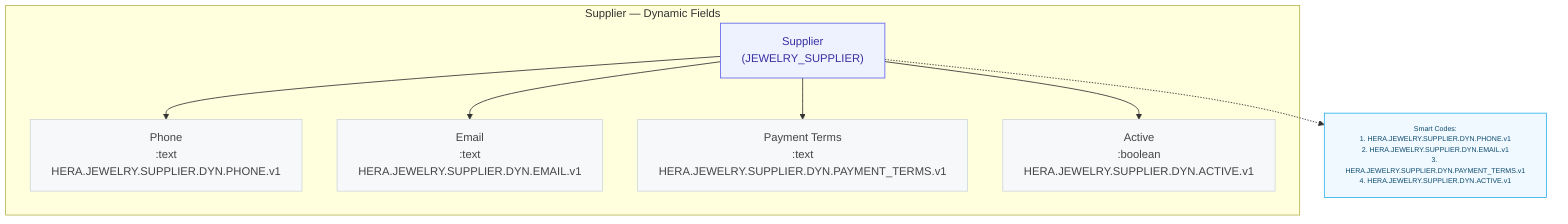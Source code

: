 %% Auto-generated by scripts/generate-mermaid-diagrams.ts
%% Preset: JEWELRY_SUPPLIER
graph TD
  %% Layout tuning
  linkStyle default stroke-width:1.2px

  %% Entity root node
  JEWELRY_SUPPLIER["Supplier\n(JEWELRY_SUPPLIER)"]:::entityClass
  classDef entityClass fill:#eef2ff,stroke:#6366f1,color:#3730a3,stroke-width:1.2px;

  subgraph "Supplier — Dynamic Fields"
    classDef fld fill:#f6f8fa,stroke:#c9d1d9,stroke-width:1px,color:#444;
    JEWELRY_SUPPLIER --> JEWELRY_SUPPLIER__phone["Phone\n:text\nHERA.JEWELRY.SUPPLIER.DYN.PHONE.v1"]
    JEWELRY_SUPPLIER --> JEWELRY_SUPPLIER__email["Email\n:text\nHERA.JEWELRY.SUPPLIER.DYN.EMAIL.v1"]
    JEWELRY_SUPPLIER --> JEWELRY_SUPPLIER__payment_terms["Payment Terms\n:text\nHERA.JEWELRY.SUPPLIER.DYN.PAYMENT_TERMS.v1"]
    JEWELRY_SUPPLIER --> JEWELRY_SUPPLIER__active["Active\n:boolean\nHERA.JEWELRY.SUPPLIER.DYN.ACTIVE.v1"]
    class JEWELRY_SUPPLIER__phone fld;
    class JEWELRY_SUPPLIER__email fld;
    class JEWELRY_SUPPLIER__payment_terms fld;
    class JEWELRY_SUPPLIER__active fld;
  end

  %% No relationships for JEWELRY_SUPPLIER

    JEWELRY_SUPPLIER_CODES["Smart Codes:<br/>1. HERA.JEWELRY.SUPPLIER.DYN.PHONE.v1<br/>2. HERA.JEWELRY.SUPPLIER.DYN.EMAIL.v1<br/>3. HERA.JEWELRY.SUPPLIER.DYN.PAYMENT_TERMS.v1<br/>4. HERA.JEWELRY.SUPPLIER.DYN.ACTIVE.v1"]
  JEWELRY_SUPPLIER -.-> JEWELRY_SUPPLIER_CODES
  class JEWELRY_SUPPLIER_CODES smartCodeClass;
  classDef smartCodeClass fill:#f0f9ff,stroke:#0ea5e9,color:#0c4a6e,stroke-width:1px,font-size:10px;